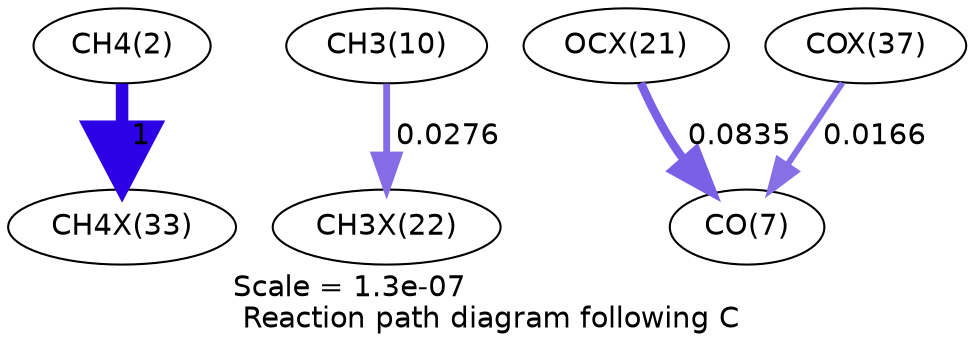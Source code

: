 digraph reaction_paths {
center=1;
s4 -> s45[fontname="Helvetica", penwidth=6, arrowsize=3, color="0.7, 1.5, 0.9"
, label=" 1"];
s12 -> s40[fontname="Helvetica", penwidth=3.29, arrowsize=1.64, color="0.7, 0.528, 0.9"
, label=" 0.0276"];
s39 -> s9[fontname="Helvetica", penwidth=4.13, arrowsize=2.06, color="0.7, 0.583, 0.9"
, label=" 0.0835"];
s49 -> s9[fontname="Helvetica", penwidth=2.91, arrowsize=1.45, color="0.7, 0.517, 0.9"
, label=" 0.0166"];
s4 [ fontname="Helvetica", label="CH4(2)"];
s9 [ fontname="Helvetica", label="CO(7)"];
s12 [ fontname="Helvetica", label="CH3(10)"];
s39 [ fontname="Helvetica", label="OCX(21)"];
s40 [ fontname="Helvetica", label="CH3X(22)"];
s45 [ fontname="Helvetica", label="CH4X(33)"];
s49 [ fontname="Helvetica", label="COX(37)"];
 label = "Scale = 1.3e-07\l Reaction path diagram following C";
 fontname = "Helvetica";
}
